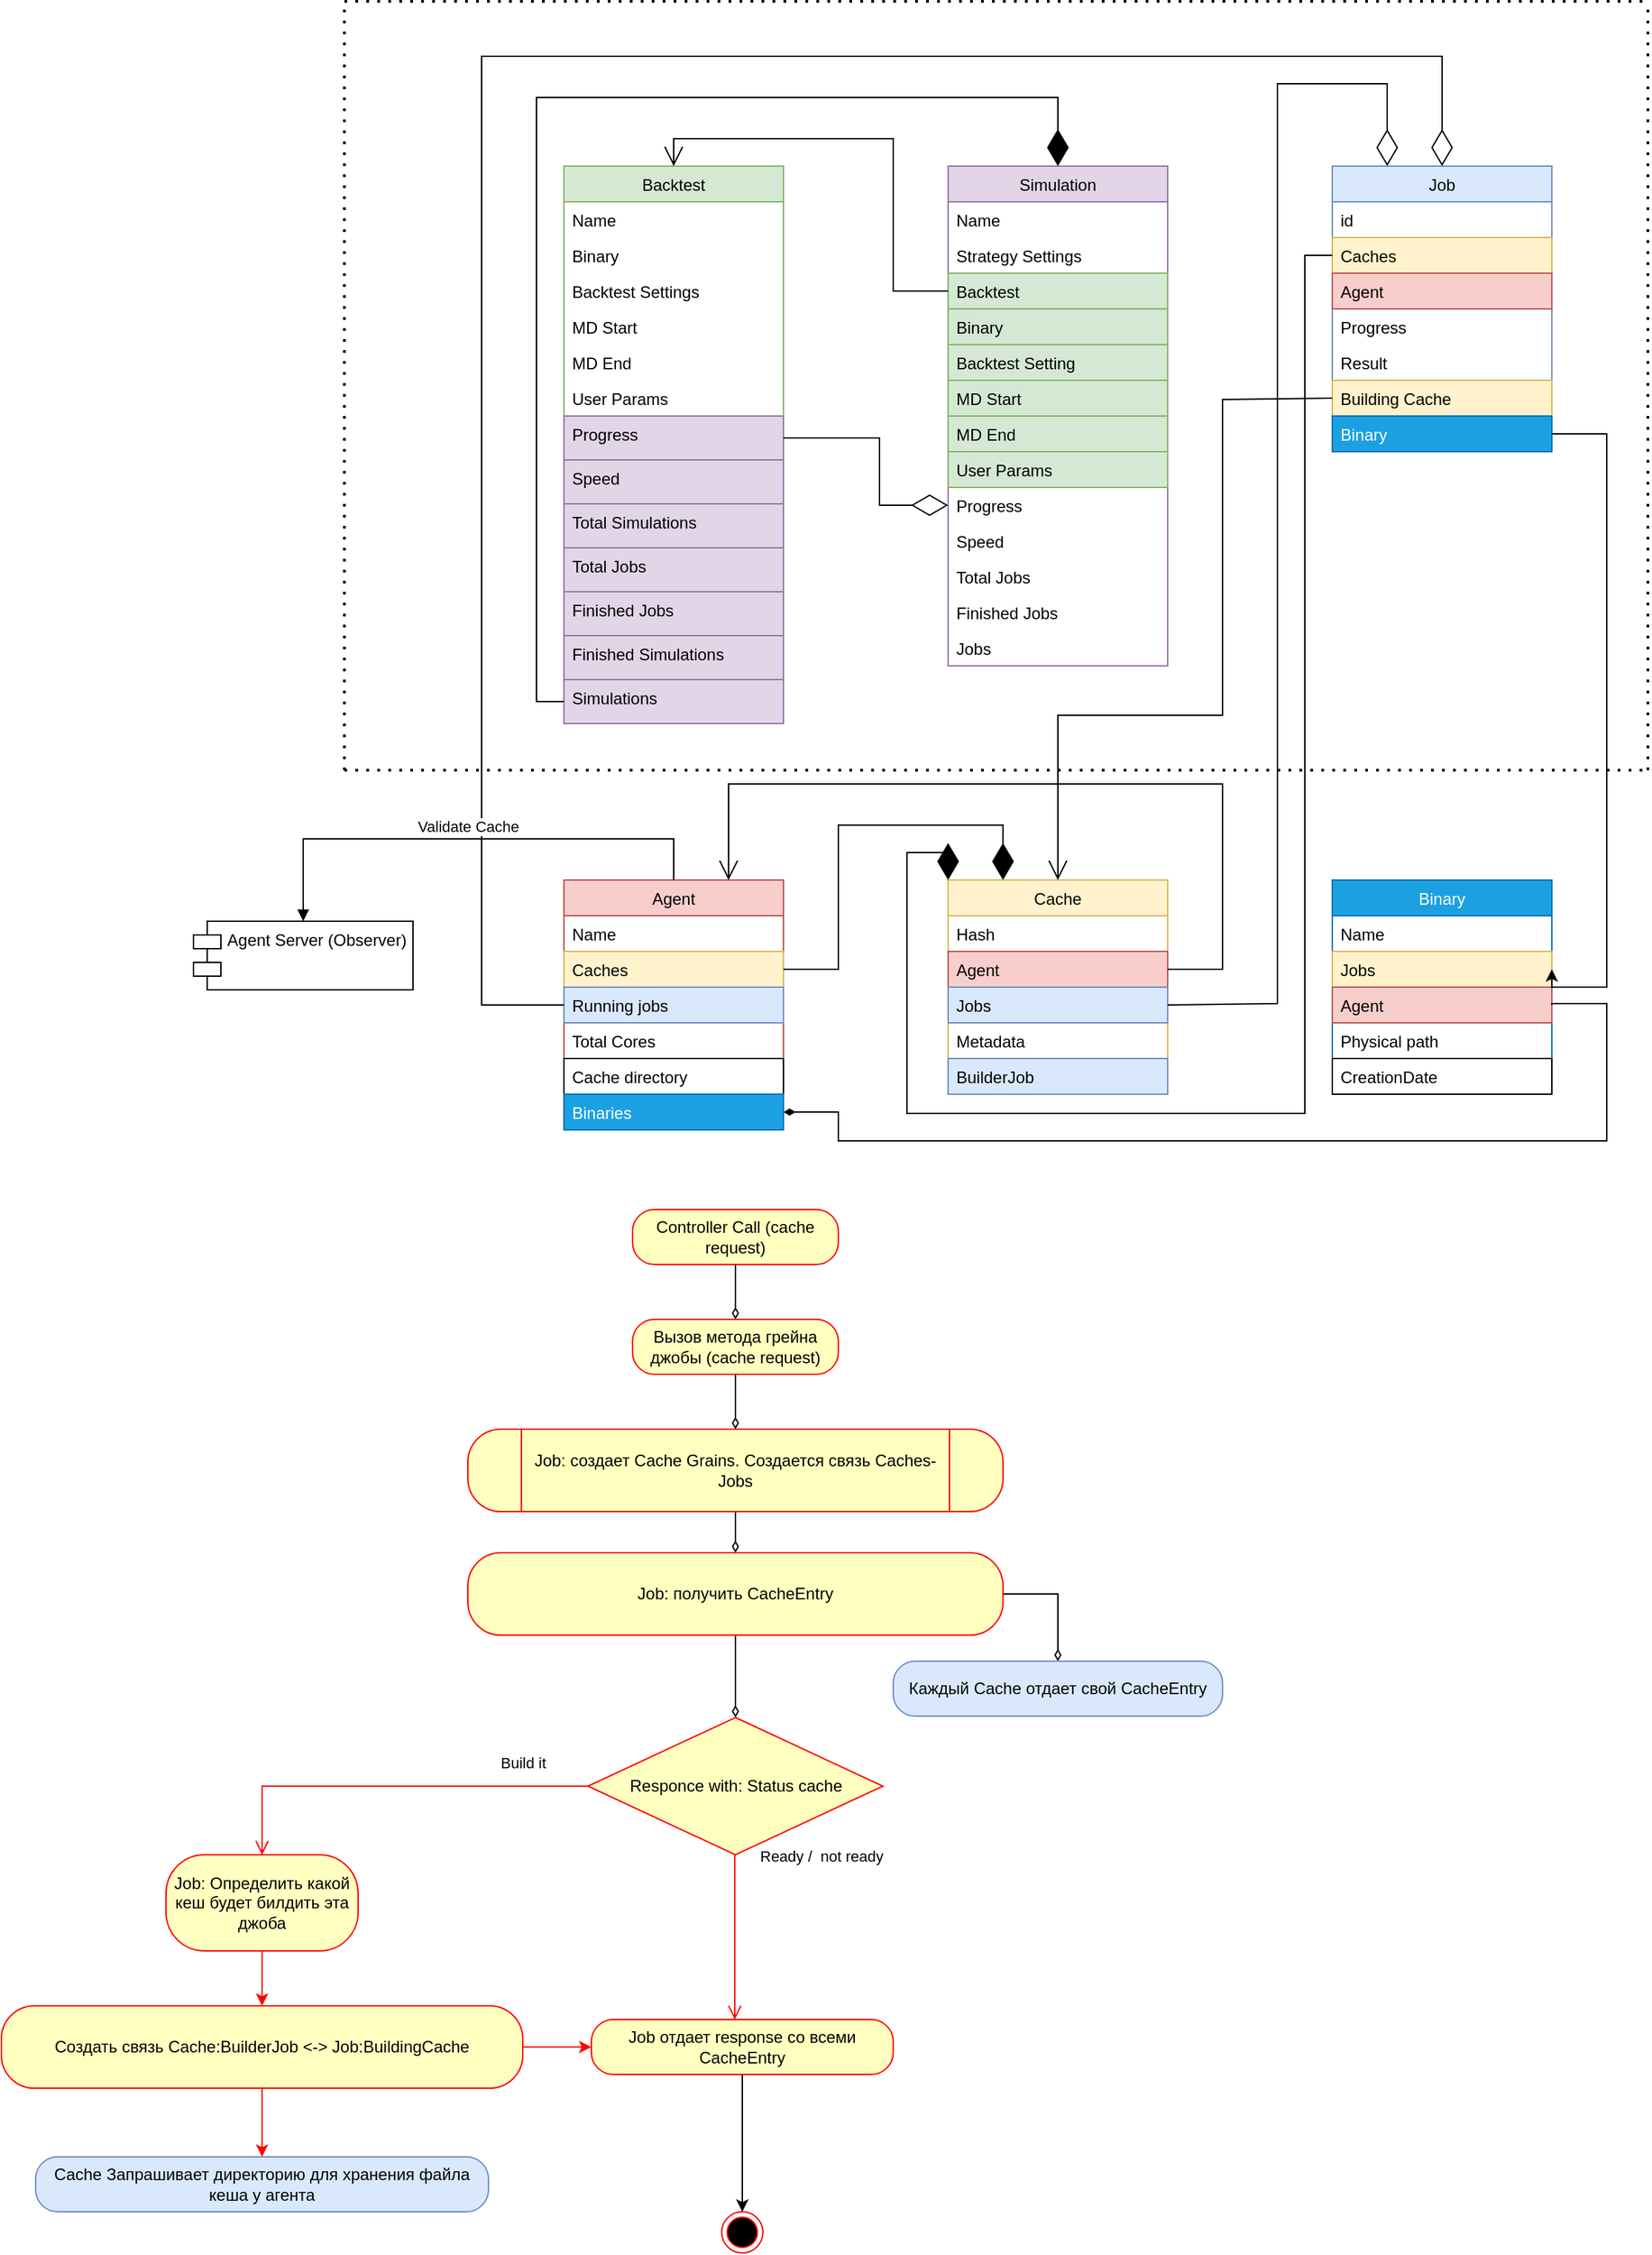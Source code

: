 <mxfile version="17.4.6" type="github">
  <diagram id="umQyPujXbN5syqFtYzND" name="Page-1">
    <mxGraphModel dx="2047" dy="2281" grid="1" gridSize="10" guides="1" tooltips="1" connect="1" arrows="1" fold="1" page="1" pageScale="1" pageWidth="827" pageHeight="1169" math="0" shadow="0">
      <root>
        <mxCell id="0" />
        <mxCell id="1" parent="0" />
        <mxCell id="B3tirnGLvgAJlxwcFZV8-1" value="Backtest" style="swimlane;fontStyle=0;childLayout=stackLayout;horizontal=1;startSize=26;fillColor=#d5e8d4;horizontalStack=0;resizeParent=1;resizeParentMax=0;resizeLast=0;collapsible=1;marginBottom=0;strokeColor=#82b366;" parent="1" vertex="1">
          <mxGeometry x="80" y="80" width="160" height="406" as="geometry" />
        </mxCell>
        <mxCell id="B3tirnGLvgAJlxwcFZV8-2" value="Name" style="text;align=left;verticalAlign=top;spacingLeft=4;spacingRight=4;overflow=hidden;rotatable=0;points=[[0,0.5],[1,0.5]];portConstraint=eastwest;" parent="B3tirnGLvgAJlxwcFZV8-1" vertex="1">
          <mxGeometry y="26" width="160" height="26" as="geometry" />
        </mxCell>
        <mxCell id="B3tirnGLvgAJlxwcFZV8-3" value="Binary" style="text;align=left;verticalAlign=top;spacingLeft=4;spacingRight=4;overflow=hidden;rotatable=0;points=[[0,0.5],[1,0.5]];portConstraint=eastwest;" parent="B3tirnGLvgAJlxwcFZV8-1" vertex="1">
          <mxGeometry y="52" width="160" height="26" as="geometry" />
        </mxCell>
        <mxCell id="B3tirnGLvgAJlxwcFZV8-38" value="Backtest Settings" style="text;align=left;verticalAlign=top;spacingLeft=4;spacingRight=4;overflow=hidden;rotatable=0;points=[[0,0.5],[1,0.5]];portConstraint=eastwest;" parent="B3tirnGLvgAJlxwcFZV8-1" vertex="1">
          <mxGeometry y="78" width="160" height="26" as="geometry" />
        </mxCell>
        <mxCell id="B3tirnGLvgAJlxwcFZV8-39" value="MD Start" style="text;align=left;verticalAlign=top;spacingLeft=4;spacingRight=4;overflow=hidden;rotatable=0;points=[[0,0.5],[1,0.5]];portConstraint=eastwest;" parent="B3tirnGLvgAJlxwcFZV8-1" vertex="1">
          <mxGeometry y="104" width="160" height="26" as="geometry" />
        </mxCell>
        <mxCell id="B3tirnGLvgAJlxwcFZV8-40" value="MD End" style="text;align=left;verticalAlign=top;spacingLeft=4;spacingRight=4;overflow=hidden;rotatable=0;points=[[0,0.5],[1,0.5]];portConstraint=eastwest;" parent="B3tirnGLvgAJlxwcFZV8-1" vertex="1">
          <mxGeometry y="130" width="160" height="26" as="geometry" />
        </mxCell>
        <mxCell id="B3tirnGLvgAJlxwcFZV8-41" value="User Params" style="text;align=left;verticalAlign=top;spacingLeft=4;spacingRight=4;overflow=hidden;rotatable=0;points=[[0,0.5],[1,0.5]];portConstraint=eastwest;" parent="B3tirnGLvgAJlxwcFZV8-1" vertex="1">
          <mxGeometry y="156" width="160" height="26" as="geometry" />
        </mxCell>
        <mxCell id="B3tirnGLvgAJlxwcFZV8-4" value="Progress" style="text;strokeColor=#9673a6;fillColor=#e1d5e7;align=left;verticalAlign=top;spacingLeft=4;spacingRight=4;overflow=hidden;rotatable=0;points=[[0,0.5],[1,0.5]];portConstraint=eastwest;" parent="B3tirnGLvgAJlxwcFZV8-1" vertex="1">
          <mxGeometry y="182" width="160" height="32" as="geometry" />
        </mxCell>
        <mxCell id="B3tirnGLvgAJlxwcFZV8-6" value="Speed" style="text;align=left;verticalAlign=top;spacingLeft=4;spacingRight=4;overflow=hidden;rotatable=0;points=[[0,0.5],[1,0.5]];portConstraint=eastwest;fillColor=#e1d5e7;strokeColor=#9673a6;" parent="B3tirnGLvgAJlxwcFZV8-1" vertex="1">
          <mxGeometry y="214" width="160" height="32" as="geometry" />
        </mxCell>
        <mxCell id="B3tirnGLvgAJlxwcFZV8-13" value="Total Simulations" style="text;strokeColor=#9673a6;fillColor=#e1d5e7;align=left;verticalAlign=top;spacingLeft=4;spacingRight=4;overflow=hidden;rotatable=0;points=[[0,0.5],[1,0.5]];portConstraint=eastwest;" parent="B3tirnGLvgAJlxwcFZV8-1" vertex="1">
          <mxGeometry y="246" width="160" height="32" as="geometry" />
        </mxCell>
        <mxCell id="B3tirnGLvgAJlxwcFZV8-14" value="Total Jobs" style="text;strokeColor=#9673a6;fillColor=#e1d5e7;align=left;verticalAlign=top;spacingLeft=4;spacingRight=4;overflow=hidden;rotatable=0;points=[[0,0.5],[1,0.5]];portConstraint=eastwest;" parent="B3tirnGLvgAJlxwcFZV8-1" vertex="1">
          <mxGeometry y="278" width="160" height="32" as="geometry" />
        </mxCell>
        <mxCell id="B3tirnGLvgAJlxwcFZV8-15" value="Finished Jobs" style="text;strokeColor=#9673a6;fillColor=#e1d5e7;align=left;verticalAlign=top;spacingLeft=4;spacingRight=4;overflow=hidden;rotatable=0;points=[[0,0.5],[1,0.5]];portConstraint=eastwest;" parent="B3tirnGLvgAJlxwcFZV8-1" vertex="1">
          <mxGeometry y="310" width="160" height="32" as="geometry" />
        </mxCell>
        <mxCell id="B3tirnGLvgAJlxwcFZV8-16" value="Finished Simulations" style="text;strokeColor=#9673a6;fillColor=#e1d5e7;align=left;verticalAlign=top;spacingLeft=4;spacingRight=4;overflow=hidden;rotatable=0;points=[[0,0.5],[1,0.5]];portConstraint=eastwest;" parent="B3tirnGLvgAJlxwcFZV8-1" vertex="1">
          <mxGeometry y="342" width="160" height="32" as="geometry" />
        </mxCell>
        <mxCell id="B3tirnGLvgAJlxwcFZV8-30" value="Simulations" style="text;strokeColor=#9673a6;fillColor=#e1d5e7;align=left;verticalAlign=top;spacingLeft=4;spacingRight=4;overflow=hidden;rotatable=0;points=[[0,0.5],[1,0.5]];portConstraint=eastwest;" parent="B3tirnGLvgAJlxwcFZV8-1" vertex="1">
          <mxGeometry y="374" width="160" height="32" as="geometry" />
        </mxCell>
        <mxCell id="B3tirnGLvgAJlxwcFZV8-17" value="Simulation" style="swimlane;fontStyle=0;childLayout=stackLayout;horizontal=1;startSize=26;fillColor=#e1d5e7;horizontalStack=0;resizeParent=1;resizeParentMax=0;resizeLast=0;collapsible=1;marginBottom=0;strokeColor=#9673a6;" parent="1" vertex="1">
          <mxGeometry x="360" y="80" width="160" height="364" as="geometry" />
        </mxCell>
        <mxCell id="B3tirnGLvgAJlxwcFZV8-18" value="Name" style="text;strokeColor=none;fillColor=none;align=left;verticalAlign=top;spacingLeft=4;spacingRight=4;overflow=hidden;rotatable=0;points=[[0,0.5],[1,0.5]];portConstraint=eastwest;" parent="B3tirnGLvgAJlxwcFZV8-17" vertex="1">
          <mxGeometry y="26" width="160" height="26" as="geometry" />
        </mxCell>
        <mxCell id="B3tirnGLvgAJlxwcFZV8-21" value="Strategy Settings" style="text;strokeColor=none;fillColor=none;align=left;verticalAlign=top;spacingLeft=4;spacingRight=4;overflow=hidden;rotatable=0;points=[[0,0.5],[1,0.5]];portConstraint=eastwest;" parent="B3tirnGLvgAJlxwcFZV8-17" vertex="1">
          <mxGeometry y="52" width="160" height="26" as="geometry" />
        </mxCell>
        <mxCell id="B3tirnGLvgAJlxwcFZV8-22" value="Backtest" style="text;strokeColor=#82b366;fillColor=#d5e8d4;align=left;verticalAlign=top;spacingLeft=4;spacingRight=4;overflow=hidden;rotatable=0;points=[[0,0.5],[1,0.5]];portConstraint=eastwest;" parent="B3tirnGLvgAJlxwcFZV8-17" vertex="1">
          <mxGeometry y="78" width="160" height="26" as="geometry" />
        </mxCell>
        <mxCell id="B3tirnGLvgAJlxwcFZV8-25" value="Binary" style="text;strokeColor=#82b366;fillColor=#d5e8d4;align=left;verticalAlign=top;spacingLeft=4;spacingRight=4;overflow=hidden;rotatable=0;points=[[0,0.5],[1,0.5]];portConstraint=eastwest;" parent="B3tirnGLvgAJlxwcFZV8-17" vertex="1">
          <mxGeometry y="104" width="160" height="26" as="geometry" />
        </mxCell>
        <mxCell id="B3tirnGLvgAJlxwcFZV8-28" value="Backtest Setting" style="text;strokeColor=#82b366;fillColor=#d5e8d4;align=left;verticalAlign=top;spacingLeft=4;spacingRight=4;overflow=hidden;rotatable=0;points=[[0,0.5],[1,0.5]];portConstraint=eastwest;" parent="B3tirnGLvgAJlxwcFZV8-17" vertex="1">
          <mxGeometry y="130" width="160" height="26" as="geometry" />
        </mxCell>
        <mxCell id="B3tirnGLvgAJlxwcFZV8-23" value="MD Start" style="text;strokeColor=#82b366;fillColor=#d5e8d4;align=left;verticalAlign=top;spacingLeft=4;spacingRight=4;overflow=hidden;rotatable=0;points=[[0,0.5],[1,0.5]];portConstraint=eastwest;" parent="B3tirnGLvgAJlxwcFZV8-17" vertex="1">
          <mxGeometry y="156" width="160" height="26" as="geometry" />
        </mxCell>
        <mxCell id="B3tirnGLvgAJlxwcFZV8-24" value="MD End" style="text;strokeColor=#82b366;fillColor=#d5e8d4;align=left;verticalAlign=top;spacingLeft=4;spacingRight=4;overflow=hidden;rotatable=0;points=[[0,0.5],[1,0.5]];portConstraint=eastwest;" parent="B3tirnGLvgAJlxwcFZV8-17" vertex="1">
          <mxGeometry y="182" width="160" height="26" as="geometry" />
        </mxCell>
        <mxCell id="B3tirnGLvgAJlxwcFZV8-29" value="User Params" style="text;strokeColor=#82b366;fillColor=#d5e8d4;align=left;verticalAlign=top;spacingLeft=4;spacingRight=4;overflow=hidden;rotatable=0;points=[[0,0.5],[1,0.5]];portConstraint=eastwest;" parent="B3tirnGLvgAJlxwcFZV8-17" vertex="1">
          <mxGeometry y="208" width="160" height="26" as="geometry" />
        </mxCell>
        <mxCell id="B3tirnGLvgAJlxwcFZV8-19" value="Progress" style="text;strokeColor=none;fillColor=none;align=left;verticalAlign=top;spacingLeft=4;spacingRight=4;overflow=hidden;rotatable=0;points=[[0,0.5],[1,0.5]];portConstraint=eastwest;" parent="B3tirnGLvgAJlxwcFZV8-17" vertex="1">
          <mxGeometry y="234" width="160" height="26" as="geometry" />
        </mxCell>
        <mxCell id="B3tirnGLvgAJlxwcFZV8-20" value="Speed" style="text;strokeColor=none;fillColor=none;align=left;verticalAlign=top;spacingLeft=4;spacingRight=4;overflow=hidden;rotatable=0;points=[[0,0.5],[1,0.5]];portConstraint=eastwest;" parent="B3tirnGLvgAJlxwcFZV8-17" vertex="1">
          <mxGeometry y="260" width="160" height="26" as="geometry" />
        </mxCell>
        <mxCell id="B3tirnGLvgAJlxwcFZV8-26" value="Total Jobs" style="text;strokeColor=none;fillColor=none;align=left;verticalAlign=top;spacingLeft=4;spacingRight=4;overflow=hidden;rotatable=0;points=[[0,0.5],[1,0.5]];portConstraint=eastwest;" parent="B3tirnGLvgAJlxwcFZV8-17" vertex="1">
          <mxGeometry y="286" width="160" height="26" as="geometry" />
        </mxCell>
        <mxCell id="B3tirnGLvgAJlxwcFZV8-27" value="Finished Jobs" style="text;strokeColor=none;fillColor=none;align=left;verticalAlign=top;spacingLeft=4;spacingRight=4;overflow=hidden;rotatable=0;points=[[0,0.5],[1,0.5]];portConstraint=eastwest;" parent="B3tirnGLvgAJlxwcFZV8-17" vertex="1">
          <mxGeometry y="312" width="160" height="26" as="geometry" />
        </mxCell>
        <mxCell id="B3tirnGLvgAJlxwcFZV8-31" value="Jobs" style="text;strokeColor=none;fillColor=none;align=left;verticalAlign=top;spacingLeft=4;spacingRight=4;overflow=hidden;rotatable=0;points=[[0,0.5],[1,0.5]];portConstraint=eastwest;" parent="B3tirnGLvgAJlxwcFZV8-17" vertex="1">
          <mxGeometry y="338" width="160" height="26" as="geometry" />
        </mxCell>
        <mxCell id="B3tirnGLvgAJlxwcFZV8-32" value="" style="endArrow=open;endFill=1;endSize=12;html=1;rounded=0;exitX=0;exitY=0.5;exitDx=0;exitDy=0;entryX=0.5;entryY=0;entryDx=0;entryDy=0;" parent="1" source="B3tirnGLvgAJlxwcFZV8-22" target="B3tirnGLvgAJlxwcFZV8-1" edge="1">
          <mxGeometry width="160" relative="1" as="geometry">
            <mxPoint x="310" y="220" as="sourcePoint" />
            <mxPoint x="280" y="70" as="targetPoint" />
            <Array as="points">
              <mxPoint x="320" y="171" />
              <mxPoint x="320" y="60" />
              <mxPoint x="160" y="60" />
            </Array>
          </mxGeometry>
        </mxCell>
        <mxCell id="B3tirnGLvgAJlxwcFZV8-42" value="" style="endArrow=diamondThin;endFill=0;endSize=24;html=1;rounded=0;exitX=1;exitY=0.5;exitDx=0;exitDy=0;entryX=0;entryY=0.5;entryDx=0;entryDy=0;" parent="1" source="B3tirnGLvgAJlxwcFZV8-4" target="B3tirnGLvgAJlxwcFZV8-19" edge="1">
          <mxGeometry width="160" relative="1" as="geometry">
            <mxPoint x="250" y="410" as="sourcePoint" />
            <mxPoint x="410" y="410" as="targetPoint" />
            <Array as="points">
              <mxPoint x="310" y="278" />
              <mxPoint x="310" y="327" />
            </Array>
          </mxGeometry>
        </mxCell>
        <mxCell id="B3tirnGLvgAJlxwcFZV8-43" value="" style="endArrow=diamondThin;endFill=1;endSize=24;html=1;rounded=0;exitX=0;exitY=0.5;exitDx=0;exitDy=0;entryX=0.5;entryY=0;entryDx=0;entryDy=0;" parent="1" source="B3tirnGLvgAJlxwcFZV8-30" target="B3tirnGLvgAJlxwcFZV8-17" edge="1">
          <mxGeometry width="160" relative="1" as="geometry">
            <mxPoint x="-80" y="370" as="sourcePoint" />
            <mxPoint x="80" y="370" as="targetPoint" />
            <Array as="points">
              <mxPoint x="60" y="470" />
              <mxPoint x="60" y="30" />
              <mxPoint x="440" y="30" />
            </Array>
          </mxGeometry>
        </mxCell>
        <mxCell id="u-obf0jCSXc7kFt25eYQ-1" value="Agent" style="swimlane;fontStyle=0;childLayout=stackLayout;horizontal=1;startSize=26;fillColor=#f8cecc;horizontalStack=0;resizeParent=1;resizeParentMax=0;resizeLast=0;collapsible=1;marginBottom=0;strokeColor=#b85450;" parent="1" vertex="1">
          <mxGeometry x="80" y="600" width="160" height="182" as="geometry" />
        </mxCell>
        <mxCell id="u-obf0jCSXc7kFt25eYQ-2" value="Name" style="text;strokeColor=none;fillColor=none;align=left;verticalAlign=top;spacingLeft=4;spacingRight=4;overflow=hidden;rotatable=0;points=[[0,0.5],[1,0.5]];portConstraint=eastwest;" parent="u-obf0jCSXc7kFt25eYQ-1" vertex="1">
          <mxGeometry y="26" width="160" height="26" as="geometry" />
        </mxCell>
        <mxCell id="u-obf0jCSXc7kFt25eYQ-3" value="Caches" style="text;strokeColor=#d6b656;fillColor=#fff2cc;align=left;verticalAlign=top;spacingLeft=4;spacingRight=4;overflow=hidden;rotatable=0;points=[[0,0.5],[1,0.5]];portConstraint=eastwest;" parent="u-obf0jCSXc7kFt25eYQ-1" vertex="1">
          <mxGeometry y="52" width="160" height="26" as="geometry" />
        </mxCell>
        <mxCell id="u-obf0jCSXc7kFt25eYQ-5" value="Running jobs" style="text;strokeColor=#6c8ebf;fillColor=#dae8fc;align=left;verticalAlign=top;spacingLeft=4;spacingRight=4;overflow=hidden;rotatable=0;points=[[0,0.5],[1,0.5]];portConstraint=eastwest;" parent="u-obf0jCSXc7kFt25eYQ-1" vertex="1">
          <mxGeometry y="78" width="160" height="26" as="geometry" />
        </mxCell>
        <mxCell id="u-obf0jCSXc7kFt25eYQ-4" value="Total Cores" style="text;strokeColor=none;fillColor=none;align=left;verticalAlign=top;spacingLeft=4;spacingRight=4;overflow=hidden;rotatable=0;points=[[0,0.5],[1,0.5]];portConstraint=eastwest;" parent="u-obf0jCSXc7kFt25eYQ-1" vertex="1">
          <mxGeometry y="104" width="160" height="26" as="geometry" />
        </mxCell>
        <mxCell id="u-obf0jCSXc7kFt25eYQ-63" value="Cache directory" style="text;strokeColor=default;fillColor=none;align=left;verticalAlign=top;spacingLeft=4;spacingRight=4;overflow=hidden;rotatable=0;points=[[0,0.5],[1,0.5]];portConstraint=eastwest;" parent="u-obf0jCSXc7kFt25eYQ-1" vertex="1">
          <mxGeometry y="130" width="160" height="26" as="geometry" />
        </mxCell>
        <mxCell id="uFIfZBPd8zJyO4y-AnUc-14" value="Binaries" style="text;strokeColor=#006EAF;fillColor=#1ba1e2;align=left;verticalAlign=top;spacingLeft=4;spacingRight=4;overflow=hidden;rotatable=0;points=[[0,0.5],[1,0.5]];portConstraint=eastwest;fontColor=#ffffff;" vertex="1" parent="u-obf0jCSXc7kFt25eYQ-1">
          <mxGeometry y="156" width="160" height="26" as="geometry" />
        </mxCell>
        <mxCell id="u-obf0jCSXc7kFt25eYQ-6" value="Cache" style="swimlane;fontStyle=0;childLayout=stackLayout;horizontal=1;startSize=26;fillColor=#fff2cc;horizontalStack=0;resizeParent=1;resizeParentMax=0;resizeLast=0;collapsible=1;marginBottom=0;strokeColor=#d6b656;" parent="1" vertex="1">
          <mxGeometry x="360" y="600" width="160" height="156" as="geometry">
            <mxRectangle x="360" y="600" width="70" height="26" as="alternateBounds" />
          </mxGeometry>
        </mxCell>
        <mxCell id="u-obf0jCSXc7kFt25eYQ-7" value="Hash" style="text;strokeColor=none;fillColor=none;align=left;verticalAlign=top;spacingLeft=4;spacingRight=4;overflow=hidden;rotatable=0;points=[[0,0.5],[1,0.5]];portConstraint=eastwest;" parent="u-obf0jCSXc7kFt25eYQ-6" vertex="1">
          <mxGeometry y="26" width="160" height="26" as="geometry" />
        </mxCell>
        <mxCell id="u-obf0jCSXc7kFt25eYQ-8" value="Agent" style="text;strokeColor=#b85450;fillColor=#f8cecc;align=left;verticalAlign=top;spacingLeft=4;spacingRight=4;overflow=hidden;rotatable=0;points=[[0,0.5],[1,0.5]];portConstraint=eastwest;" parent="u-obf0jCSXc7kFt25eYQ-6" vertex="1">
          <mxGeometry y="52" width="160" height="26" as="geometry" />
        </mxCell>
        <mxCell id="u-obf0jCSXc7kFt25eYQ-9" value="Jobs" style="text;strokeColor=#6c8ebf;fillColor=#dae8fc;align=left;verticalAlign=top;spacingLeft=4;spacingRight=4;overflow=hidden;rotatable=0;points=[[0,0.5],[1,0.5]];portConstraint=eastwest;" parent="u-obf0jCSXc7kFt25eYQ-6" vertex="1">
          <mxGeometry y="78" width="160" height="26" as="geometry" />
        </mxCell>
        <mxCell id="u-obf0jCSXc7kFt25eYQ-14" value="Metadata" style="text;strokeColor=none;fillColor=none;align=left;verticalAlign=top;spacingLeft=4;spacingRight=4;overflow=hidden;rotatable=0;points=[[0,0.5],[1,0.5]];portConstraint=eastwest;" parent="u-obf0jCSXc7kFt25eYQ-6" vertex="1">
          <mxGeometry y="104" width="160" height="26" as="geometry" />
        </mxCell>
        <mxCell id="u-obf0jCSXc7kFt25eYQ-53" value="BuilderJob" style="text;strokeColor=#6c8ebf;fillColor=#dae8fc;align=left;verticalAlign=top;spacingLeft=4;spacingRight=4;overflow=hidden;rotatable=0;points=[[0,0.5],[1,0.5]];portConstraint=eastwest;" parent="u-obf0jCSXc7kFt25eYQ-6" vertex="1">
          <mxGeometry y="130" width="160" height="26" as="geometry" />
        </mxCell>
        <mxCell id="u-obf0jCSXc7kFt25eYQ-10" value="Job" style="swimlane;fontStyle=0;childLayout=stackLayout;horizontal=1;startSize=26;fillColor=#dae8fc;horizontalStack=0;resizeParent=1;resizeParentMax=0;resizeLast=0;collapsible=1;marginBottom=0;strokeColor=#6c8ebf;" parent="1" vertex="1">
          <mxGeometry x="640" y="80" width="160" height="208" as="geometry" />
        </mxCell>
        <mxCell id="u-obf0jCSXc7kFt25eYQ-11" value="id" style="text;strokeColor=none;fillColor=none;align=left;verticalAlign=top;spacingLeft=4;spacingRight=4;overflow=hidden;rotatable=0;points=[[0,0.5],[1,0.5]];portConstraint=eastwest;" parent="u-obf0jCSXc7kFt25eYQ-10" vertex="1">
          <mxGeometry y="26" width="160" height="26" as="geometry" />
        </mxCell>
        <mxCell id="u-obf0jCSXc7kFt25eYQ-12" value="Caches" style="text;strokeColor=#d6b656;fillColor=#fff2cc;align=left;verticalAlign=top;spacingLeft=4;spacingRight=4;overflow=hidden;rotatable=0;points=[[0,0.5],[1,0.5]];portConstraint=eastwest;" parent="u-obf0jCSXc7kFt25eYQ-10" vertex="1">
          <mxGeometry y="52" width="160" height="26" as="geometry" />
        </mxCell>
        <mxCell id="u-obf0jCSXc7kFt25eYQ-13" value="Agent" style="text;strokeColor=#b85450;fillColor=#f8cecc;align=left;verticalAlign=top;spacingLeft=4;spacingRight=4;overflow=hidden;rotatable=0;points=[[0,0.5],[1,0.5]];portConstraint=eastwest;" parent="u-obf0jCSXc7kFt25eYQ-10" vertex="1">
          <mxGeometry y="78" width="160" height="26" as="geometry" />
        </mxCell>
        <mxCell id="u-obf0jCSXc7kFt25eYQ-19" value="Progress" style="text;align=left;verticalAlign=top;spacingLeft=4;spacingRight=4;overflow=hidden;rotatable=0;points=[[0,0.5],[1,0.5]];portConstraint=eastwest;" parent="u-obf0jCSXc7kFt25eYQ-10" vertex="1">
          <mxGeometry y="104" width="160" height="26" as="geometry" />
        </mxCell>
        <mxCell id="u-obf0jCSXc7kFt25eYQ-20" value="Result" style="text;align=left;verticalAlign=top;spacingLeft=4;spacingRight=4;overflow=hidden;rotatable=0;points=[[0,0.5],[1,0.5]];portConstraint=eastwest;" parent="u-obf0jCSXc7kFt25eYQ-10" vertex="1">
          <mxGeometry y="130" width="160" height="26" as="geometry" />
        </mxCell>
        <mxCell id="u-obf0jCSXc7kFt25eYQ-31" value="Building Cache" style="text;align=left;verticalAlign=top;spacingLeft=4;spacingRight=4;overflow=hidden;rotatable=0;points=[[0,0.5],[1,0.5]];portConstraint=eastwest;fillColor=#fff2cc;strokeColor=#d6b656;" parent="u-obf0jCSXc7kFt25eYQ-10" vertex="1">
          <mxGeometry y="156" width="160" height="26" as="geometry" />
        </mxCell>
        <mxCell id="uFIfZBPd8zJyO4y-AnUc-9" value="Binary" style="text;align=left;verticalAlign=top;spacingLeft=4;spacingRight=4;overflow=hidden;rotatable=0;points=[[0,0.5],[1,0.5]];portConstraint=eastwest;fillColor=#1ba1e2;strokeColor=#006EAF;fontColor=#ffffff;" vertex="1" parent="u-obf0jCSXc7kFt25eYQ-10">
          <mxGeometry y="182" width="160" height="26" as="geometry" />
        </mxCell>
        <mxCell id="u-obf0jCSXc7kFt25eYQ-15" value="" style="endArrow=diamondThin;endFill=1;endSize=24;html=1;rounded=0;exitX=1;exitY=0.5;exitDx=0;exitDy=0;entryX=0.25;entryY=0;entryDx=0;entryDy=0;" parent="1" source="u-obf0jCSXc7kFt25eYQ-3" target="u-obf0jCSXc7kFt25eYQ-6" edge="1">
          <mxGeometry width="160" relative="1" as="geometry">
            <mxPoint x="280" y="660" as="sourcePoint" />
            <mxPoint x="440" y="660" as="targetPoint" />
            <Array as="points">
              <mxPoint x="280" y="665" />
              <mxPoint x="280" y="560" />
              <mxPoint x="400" y="560" />
            </Array>
          </mxGeometry>
        </mxCell>
        <mxCell id="u-obf0jCSXc7kFt25eYQ-16" value="" style="endArrow=open;endFill=1;endSize=12;html=1;rounded=0;exitX=1;exitY=0.5;exitDx=0;exitDy=0;entryX=0.75;entryY=0;entryDx=0;entryDy=0;" parent="1" source="u-obf0jCSXc7kFt25eYQ-8" target="u-obf0jCSXc7kFt25eYQ-1" edge="1">
          <mxGeometry width="160" relative="1" as="geometry">
            <mxPoint x="270" y="780" as="sourcePoint" />
            <mxPoint x="430" y="780" as="targetPoint" />
            <Array as="points">
              <mxPoint x="560" y="665" />
              <mxPoint x="560" y="530" />
              <mxPoint x="200" y="530" />
            </Array>
          </mxGeometry>
        </mxCell>
        <mxCell id="u-obf0jCSXc7kFt25eYQ-17" value="" style="endArrow=diamondThin;endFill=0;endSize=24;html=1;rounded=0;exitX=0;exitY=0.5;exitDx=0;exitDy=0;entryX=0.5;entryY=0;entryDx=0;entryDy=0;" parent="1" source="u-obf0jCSXc7kFt25eYQ-5" target="u-obf0jCSXc7kFt25eYQ-10" edge="1">
          <mxGeometry width="160" relative="1" as="geometry">
            <mxPoint x="40" y="810" as="sourcePoint" />
            <mxPoint x="600" y="300" as="targetPoint" />
            <Array as="points">
              <mxPoint x="20" y="691" />
              <mxPoint x="20" />
              <mxPoint x="720" />
            </Array>
          </mxGeometry>
        </mxCell>
        <mxCell id="u-obf0jCSXc7kFt25eYQ-18" value="" style="endArrow=diamondThin;endFill=0;endSize=24;html=1;rounded=0;exitX=1;exitY=0.5;exitDx=0;exitDy=0;entryX=0.25;entryY=0;entryDx=0;entryDy=0;" parent="1" source="u-obf0jCSXc7kFt25eYQ-9" target="u-obf0jCSXc7kFt25eYQ-10" edge="1">
          <mxGeometry width="160" relative="1" as="geometry">
            <mxPoint x="620" y="690" as="sourcePoint" />
            <mxPoint x="780" y="690" as="targetPoint" />
            <Array as="points">
              <mxPoint x="600" y="690" />
              <mxPoint x="600" y="20" />
              <mxPoint x="680" y="20" />
            </Array>
          </mxGeometry>
        </mxCell>
        <mxCell id="u-obf0jCSXc7kFt25eYQ-21" value="" style="endArrow=none;dashed=1;html=1;dashPattern=1 3;strokeWidth=2;rounded=0;" parent="1" edge="1">
          <mxGeometry width="50" height="50" relative="1" as="geometry">
            <mxPoint x="-80" y="520" as="sourcePoint" />
            <mxPoint x="-80" y="-40" as="targetPoint" />
          </mxGeometry>
        </mxCell>
        <mxCell id="u-obf0jCSXc7kFt25eYQ-22" value="" style="endArrow=none;dashed=1;html=1;dashPattern=1 3;strokeWidth=2;rounded=0;" parent="1" edge="1">
          <mxGeometry width="50" height="50" relative="1" as="geometry">
            <mxPoint x="-80" y="520" as="sourcePoint" />
            <mxPoint x="870" y="520" as="targetPoint" />
          </mxGeometry>
        </mxCell>
        <mxCell id="u-obf0jCSXc7kFt25eYQ-23" value="" style="endArrow=none;dashed=1;html=1;dashPattern=1 3;strokeWidth=2;rounded=0;" parent="1" edge="1">
          <mxGeometry width="50" height="50" relative="1" as="geometry">
            <mxPoint x="-80" y="-40" as="sourcePoint" />
            <mxPoint x="870" y="-40" as="targetPoint" />
          </mxGeometry>
        </mxCell>
        <mxCell id="u-obf0jCSXc7kFt25eYQ-24" value="" style="endArrow=none;dashed=1;html=1;dashPattern=1 3;strokeWidth=2;rounded=0;" parent="1" edge="1">
          <mxGeometry width="50" height="50" relative="1" as="geometry">
            <mxPoint x="870" y="520" as="sourcePoint" />
            <mxPoint x="870" y="-40" as="targetPoint" />
          </mxGeometry>
        </mxCell>
        <mxCell id="u-obf0jCSXc7kFt25eYQ-25" value="" style="endArrow=diamondThin;endFill=1;endSize=24;html=1;rounded=0;exitX=0;exitY=0.5;exitDx=0;exitDy=0;entryX=0;entryY=0;entryDx=0;entryDy=0;" parent="1" source="u-obf0jCSXc7kFt25eYQ-12" target="u-obf0jCSXc7kFt25eYQ-6" edge="1">
          <mxGeometry width="160" relative="1" as="geometry">
            <mxPoint x="660" y="340" as="sourcePoint" />
            <mxPoint x="820" y="340" as="targetPoint" />
            <Array as="points">
              <mxPoint x="620" y="145" />
              <mxPoint x="620" y="770" />
              <mxPoint x="330" y="770" />
              <mxPoint x="330" y="580" />
              <mxPoint x="360" y="580" />
            </Array>
          </mxGeometry>
        </mxCell>
        <mxCell id="u-obf0jCSXc7kFt25eYQ-34" value="" style="edgeStyle=orthogonalEdgeStyle;rounded=0;orthogonalLoop=1;jettySize=auto;html=1;endArrow=diamondThin;endFill=0;" parent="1" source="u-obf0jCSXc7kFt25eYQ-27" target="u-obf0jCSXc7kFt25eYQ-33" edge="1">
          <mxGeometry relative="1" as="geometry" />
        </mxCell>
        <mxCell id="u-obf0jCSXc7kFt25eYQ-27" value="Controller Call (cache request)" style="rounded=1;whiteSpace=wrap;html=1;arcSize=40;fontColor=#000000;fillColor=#ffffc0;strokeColor=#ff0000;" parent="1" vertex="1">
          <mxGeometry x="130" y="840" width="150" height="40" as="geometry" />
        </mxCell>
        <mxCell id="u-obf0jCSXc7kFt25eYQ-29" value="Agent Server (Observer)" style="shape=module;align=left;spacingLeft=20;align=center;verticalAlign=top;" parent="1" vertex="1">
          <mxGeometry x="-190" y="630" width="160" height="50" as="geometry" />
        </mxCell>
        <mxCell id="u-obf0jCSXc7kFt25eYQ-30" value="Validate Cache" style="html=1;verticalAlign=bottom;endArrow=block;rounded=0;exitX=0.5;exitY=0;exitDx=0;exitDy=0;entryX=0.5;entryY=0;entryDx=0;entryDy=0;" parent="1" source="u-obf0jCSXc7kFt25eYQ-1" target="u-obf0jCSXc7kFt25eYQ-29" edge="1">
          <mxGeometry width="80" relative="1" as="geometry">
            <mxPoint x="460" y="580" as="sourcePoint" />
            <mxPoint x="540" y="580" as="targetPoint" />
            <Array as="points">
              <mxPoint x="160" y="570" />
              <mxPoint x="-110" y="570" />
            </Array>
          </mxGeometry>
        </mxCell>
        <mxCell id="u-obf0jCSXc7kFt25eYQ-32" value="" style="endArrow=open;endFill=1;endSize=12;html=1;rounded=0;exitX=0;exitY=0.5;exitDx=0;exitDy=0;" parent="1" source="u-obf0jCSXc7kFt25eYQ-31" target="u-obf0jCSXc7kFt25eYQ-6" edge="1">
          <mxGeometry width="160" relative="1" as="geometry">
            <mxPoint x="660" y="360" as="sourcePoint" />
            <mxPoint x="820" y="360" as="targetPoint" />
            <Array as="points">
              <mxPoint x="560" y="250" />
              <mxPoint x="560" y="480" />
              <mxPoint x="440" y="480" />
            </Array>
          </mxGeometry>
        </mxCell>
        <mxCell id="u-obf0jCSXc7kFt25eYQ-36" value="" style="edgeStyle=orthogonalEdgeStyle;rounded=0;orthogonalLoop=1;jettySize=auto;html=1;endArrow=diamondThin;endFill=0;" parent="1" source="u-obf0jCSXc7kFt25eYQ-33" target="u-obf0jCSXc7kFt25eYQ-35" edge="1">
          <mxGeometry relative="1" as="geometry" />
        </mxCell>
        <mxCell id="u-obf0jCSXc7kFt25eYQ-33" value="Вызов метода грейна джобы (cache request)" style="rounded=1;whiteSpace=wrap;html=1;arcSize=40;fontColor=#000000;fillColor=#ffffc0;strokeColor=#ff0000;" parent="1" vertex="1">
          <mxGeometry x="130" y="920" width="150" height="40" as="geometry" />
        </mxCell>
        <mxCell id="u-obf0jCSXc7kFt25eYQ-38" value="" style="edgeStyle=orthogonalEdgeStyle;rounded=0;orthogonalLoop=1;jettySize=auto;html=1;endArrow=diamondThin;endFill=0;" parent="1" source="u-obf0jCSXc7kFt25eYQ-35" target="u-obf0jCSXc7kFt25eYQ-37" edge="1">
          <mxGeometry relative="1" as="geometry" />
        </mxCell>
        <mxCell id="u-obf0jCSXc7kFt25eYQ-35" value="Job: создает Cache Grains. Создается связь Caches-Jobs" style="shape=process;whiteSpace=wrap;html=1;backgroundOutline=1;fillColor=#ffffc0;strokeColor=#ff0000;fontColor=#000000;rounded=1;arcSize=40;" parent="1" vertex="1">
          <mxGeometry x="10" y="1000" width="390" height="60" as="geometry" />
        </mxCell>
        <mxCell id="u-obf0jCSXc7kFt25eYQ-42" value="" style="edgeStyle=orthogonalEdgeStyle;rounded=0;orthogonalLoop=1;jettySize=auto;html=1;endArrow=diamondThin;endFill=0;" parent="1" source="u-obf0jCSXc7kFt25eYQ-37" target="u-obf0jCSXc7kFt25eYQ-39" edge="1">
          <mxGeometry relative="1" as="geometry" />
        </mxCell>
        <mxCell id="u-obf0jCSXc7kFt25eYQ-46" value="" style="edgeStyle=orthogonalEdgeStyle;rounded=0;orthogonalLoop=1;jettySize=auto;html=1;endArrow=diamondThin;endFill=0;exitX=1;exitY=0.5;exitDx=0;exitDy=0;" parent="1" source="u-obf0jCSXc7kFt25eYQ-37" target="u-obf0jCSXc7kFt25eYQ-45" edge="1">
          <mxGeometry relative="1" as="geometry" />
        </mxCell>
        <mxCell id="u-obf0jCSXc7kFt25eYQ-37" value="Job: получить CacheEntry" style="whiteSpace=wrap;html=1;fillColor=#ffffc0;strokeColor=#ff0000;fontColor=#000000;rounded=1;arcSize=40;" parent="1" vertex="1">
          <mxGeometry x="10" y="1090" width="390" height="60" as="geometry" />
        </mxCell>
        <mxCell id="u-obf0jCSXc7kFt25eYQ-39" value="Responce with: Status cache" style="rhombus;whiteSpace=wrap;html=1;fillColor=#ffffc0;strokeColor=#ff0000;" parent="1" vertex="1">
          <mxGeometry x="97.5" y="1210" width="215" height="100" as="geometry" />
        </mxCell>
        <mxCell id="u-obf0jCSXc7kFt25eYQ-40" value="Ready /&amp;nbsp; not ready" style="edgeStyle=orthogonalEdgeStyle;html=1;align=left;verticalAlign=bottom;endArrow=open;endSize=8;strokeColor=#ff0000;rounded=0;entryX=0.475;entryY=0.002;entryDx=0;entryDy=0;entryPerimeter=0;" parent="1" source="u-obf0jCSXc7kFt25eYQ-39" target="u-obf0jCSXc7kFt25eYQ-43" edge="1">
          <mxGeometry x="-0.83" y="16" relative="1" as="geometry">
            <mxPoint x="340" y="1230" as="targetPoint" />
            <Array as="points">
              <mxPoint x="205" y="1390" />
            </Array>
            <mxPoint as="offset" />
          </mxGeometry>
        </mxCell>
        <mxCell id="u-obf0jCSXc7kFt25eYQ-41" value="Build it" style="edgeStyle=orthogonalEdgeStyle;html=1;align=left;verticalAlign=top;endArrow=open;endSize=8;strokeColor=#ff0000;rounded=0;entryX=0.5;entryY=0;entryDx=0;entryDy=0;" parent="1" source="u-obf0jCSXc7kFt25eYQ-39" target="u-obf0jCSXc7kFt25eYQ-49" edge="1">
          <mxGeometry x="-0.542" y="-30" relative="1" as="geometry">
            <mxPoint x="-60" y="1300" as="targetPoint" />
            <Array as="points">
              <mxPoint x="-140" y="1260" />
            </Array>
            <mxPoint as="offset" />
          </mxGeometry>
        </mxCell>
        <mxCell id="u-obf0jCSXc7kFt25eYQ-48" value="" style="edgeStyle=orthogonalEdgeStyle;rounded=0;orthogonalLoop=1;jettySize=auto;html=1;endArrow=classic;endFill=1;" parent="1" source="u-obf0jCSXc7kFt25eYQ-43" target="u-obf0jCSXc7kFt25eYQ-47" edge="1">
          <mxGeometry relative="1" as="geometry" />
        </mxCell>
        <mxCell id="u-obf0jCSXc7kFt25eYQ-43" value="Job отдает response со всеми CacheEntry" style="rounded=1;whiteSpace=wrap;html=1;arcSize=40;fontColor=#000000;fillColor=#ffffc0;strokeColor=#ff0000;" parent="1" vertex="1">
          <mxGeometry x="100" y="1430" width="220" height="40" as="geometry" />
        </mxCell>
        <mxCell id="u-obf0jCSXc7kFt25eYQ-45" value="Каждый Cache отдает свой CacheEntry" style="whiteSpace=wrap;html=1;fillColor=#dae8fc;strokeColor=#6c8ebf;rounded=1;arcSize=40;" parent="1" vertex="1">
          <mxGeometry x="320" y="1169" width="240" height="40" as="geometry" />
        </mxCell>
        <mxCell id="u-obf0jCSXc7kFt25eYQ-47" value="" style="ellipse;html=1;shape=endState;fillColor=#000000;strokeColor=#ff0000;" parent="1" vertex="1">
          <mxGeometry x="195" y="1570" width="30" height="30" as="geometry" />
        </mxCell>
        <mxCell id="u-obf0jCSXc7kFt25eYQ-55" value="" style="edgeStyle=orthogonalEdgeStyle;rounded=0;orthogonalLoop=1;jettySize=auto;html=1;endArrow=classic;endFill=1;strokeColor=#FF0000;" parent="1" source="u-obf0jCSXc7kFt25eYQ-49" target="u-obf0jCSXc7kFt25eYQ-54" edge="1">
          <mxGeometry relative="1" as="geometry" />
        </mxCell>
        <mxCell id="u-obf0jCSXc7kFt25eYQ-49" value="Job: Определить какой кеш будет билдить эта джоба" style="rounded=1;whiteSpace=wrap;html=1;arcSize=40;fontColor=#000000;fillColor=#ffffc0;strokeColor=#ff0000;" parent="1" vertex="1">
          <mxGeometry x="-210" y="1310" width="140" height="70" as="geometry" />
        </mxCell>
        <mxCell id="u-obf0jCSXc7kFt25eYQ-56" value="" style="edgeStyle=orthogonalEdgeStyle;rounded=0;orthogonalLoop=1;jettySize=auto;html=1;endArrow=classic;endFill=1;strokeColor=#FF0000;" parent="1" source="u-obf0jCSXc7kFt25eYQ-54" target="u-obf0jCSXc7kFt25eYQ-43" edge="1">
          <mxGeometry relative="1" as="geometry" />
        </mxCell>
        <mxCell id="u-obf0jCSXc7kFt25eYQ-62" value="" style="edgeStyle=orthogonalEdgeStyle;rounded=0;orthogonalLoop=1;jettySize=auto;html=1;endArrow=classic;endFill=1;strokeColor=#FF0000;" parent="1" source="u-obf0jCSXc7kFt25eYQ-54" target="u-obf0jCSXc7kFt25eYQ-60" edge="1">
          <mxGeometry relative="1" as="geometry" />
        </mxCell>
        <mxCell id="u-obf0jCSXc7kFt25eYQ-54" value="Создать связь Cache:BuilderJob &amp;lt;-&amp;gt; Job:BuildingCache" style="rounded=1;whiteSpace=wrap;html=1;fillColor=#ffffc0;strokeColor=#ff0000;fontColor=#000000;arcSize=40;" parent="1" vertex="1">
          <mxGeometry x="-330" y="1420" width="380" height="60" as="geometry" />
        </mxCell>
        <mxCell id="u-obf0jCSXc7kFt25eYQ-60" value="Cache Запрашивает директорию для хранения файла кеша у агента" style="rounded=1;whiteSpace=wrap;html=1;arcSize=40;fillColor=#dae8fc;strokeColor=#6c8ebf;" parent="1" vertex="1">
          <mxGeometry x="-305" y="1530" width="330" height="40" as="geometry" />
        </mxCell>
        <mxCell id="uFIfZBPd8zJyO4y-AnUc-1" value="Binary" style="swimlane;fontStyle=0;childLayout=stackLayout;horizontal=1;startSize=26;fillColor=#1ba1e2;horizontalStack=0;resizeParent=1;resizeParentMax=0;resizeLast=0;collapsible=1;marginBottom=0;strokeColor=#006EAF;fontColor=#ffffff;" vertex="1" parent="1">
          <mxGeometry x="640" y="600" width="160" height="156" as="geometry" />
        </mxCell>
        <mxCell id="uFIfZBPd8zJyO4y-AnUc-2" value="Name" style="text;strokeColor=none;fillColor=none;align=left;verticalAlign=top;spacingLeft=4;spacingRight=4;overflow=hidden;rotatable=0;points=[[0,0.5],[1,0.5]];portConstraint=eastwest;" vertex="1" parent="uFIfZBPd8zJyO4y-AnUc-1">
          <mxGeometry y="26" width="160" height="26" as="geometry" />
        </mxCell>
        <mxCell id="uFIfZBPd8zJyO4y-AnUc-3" value="Jobs" style="text;strokeColor=#d6b656;fillColor=#fff2cc;align=left;verticalAlign=top;spacingLeft=4;spacingRight=4;overflow=hidden;rotatable=0;points=[[0,0.5],[1,0.5]];portConstraint=eastwest;" vertex="1" parent="uFIfZBPd8zJyO4y-AnUc-1">
          <mxGeometry y="52" width="160" height="26" as="geometry" />
        </mxCell>
        <mxCell id="uFIfZBPd8zJyO4y-AnUc-11" value="Agent" style="text;strokeColor=#b85450;fillColor=#f8cecc;align=left;verticalAlign=top;spacingLeft=4;spacingRight=4;overflow=hidden;rotatable=0;points=[[0,0.5],[1,0.5]];portConstraint=eastwest;" vertex="1" parent="uFIfZBPd8zJyO4y-AnUc-1">
          <mxGeometry y="78" width="160" height="26" as="geometry" />
        </mxCell>
        <mxCell id="uFIfZBPd8zJyO4y-AnUc-5" value="Physical path" style="text;strokeColor=none;fillColor=none;align=left;verticalAlign=top;spacingLeft=4;spacingRight=4;overflow=hidden;rotatable=0;points=[[0,0.5],[1,0.5]];portConstraint=eastwest;" vertex="1" parent="uFIfZBPd8zJyO4y-AnUc-1">
          <mxGeometry y="104" width="160" height="26" as="geometry" />
        </mxCell>
        <mxCell id="uFIfZBPd8zJyO4y-AnUc-17" value="CreationDate" style="text;strokeColor=default;fillColor=none;align=left;verticalAlign=top;spacingLeft=4;spacingRight=4;overflow=hidden;rotatable=0;points=[[0,0.5],[1,0.5]];portConstraint=eastwest;" vertex="1" parent="uFIfZBPd8zJyO4y-AnUc-1">
          <mxGeometry y="130" width="160" height="26" as="geometry" />
        </mxCell>
        <mxCell id="uFIfZBPd8zJyO4y-AnUc-10" style="edgeStyle=orthogonalEdgeStyle;rounded=0;orthogonalLoop=1;jettySize=auto;html=1;entryX=1;entryY=0.5;entryDx=0;entryDy=0;" edge="1" parent="1" source="uFIfZBPd8zJyO4y-AnUc-9" target="uFIfZBPd8zJyO4y-AnUc-3">
          <mxGeometry relative="1" as="geometry">
            <Array as="points">
              <mxPoint x="840" y="275" />
              <mxPoint x="840" y="678" />
            </Array>
          </mxGeometry>
        </mxCell>
        <mxCell id="uFIfZBPd8zJyO4y-AnUc-16" style="edgeStyle=orthogonalEdgeStyle;rounded=0;orthogonalLoop=1;jettySize=auto;html=1;exitX=1;exitY=0.5;exitDx=0;exitDy=0;entryX=1;entryY=0.5;entryDx=0;entryDy=0;endArrow=diamondThin;endFill=1;" edge="1" parent="1" source="uFIfZBPd8zJyO4y-AnUc-11" target="uFIfZBPd8zJyO4y-AnUc-14">
          <mxGeometry relative="1" as="geometry">
            <mxPoint x="280" y="800" as="targetPoint" />
            <Array as="points">
              <mxPoint x="800" y="690" />
              <mxPoint x="840" y="690" />
              <mxPoint x="840" y="790" />
              <mxPoint x="280" y="790" />
              <mxPoint x="280" y="769" />
            </Array>
          </mxGeometry>
        </mxCell>
      </root>
    </mxGraphModel>
  </diagram>
</mxfile>
